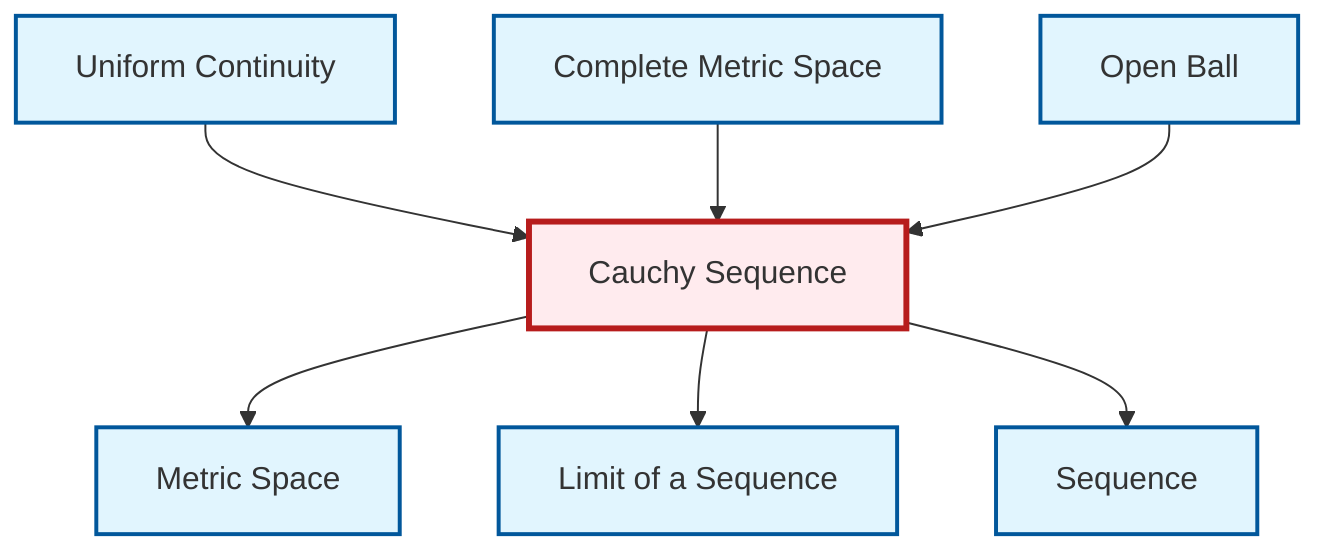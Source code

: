 graph TD
    classDef definition fill:#e1f5fe,stroke:#01579b,stroke-width:2px
    classDef theorem fill:#f3e5f5,stroke:#4a148c,stroke-width:2px
    classDef axiom fill:#fff3e0,stroke:#e65100,stroke-width:2px
    classDef example fill:#e8f5e9,stroke:#1b5e20,stroke-width:2px
    classDef current fill:#ffebee,stroke:#b71c1c,stroke-width:3px
    def-cauchy-sequence["Cauchy Sequence"]:::definition
    def-metric-space["Metric Space"]:::definition
    def-uniform-continuity["Uniform Continuity"]:::definition
    def-limit["Limit of a Sequence"]:::definition
    def-open-ball["Open Ball"]:::definition
    def-sequence["Sequence"]:::definition
    def-complete-metric-space["Complete Metric Space"]:::definition
    def-uniform-continuity --> def-cauchy-sequence
    def-cauchy-sequence --> def-metric-space
    def-cauchy-sequence --> def-limit
    def-complete-metric-space --> def-cauchy-sequence
    def-open-ball --> def-cauchy-sequence
    def-cauchy-sequence --> def-sequence
    class def-cauchy-sequence current